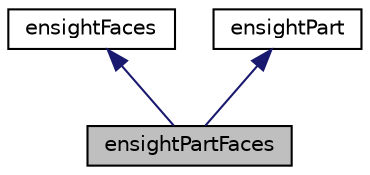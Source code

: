 digraph "ensightPartFaces"
{
  bgcolor="transparent";
  edge [fontname="Helvetica",fontsize="10",labelfontname="Helvetica",labelfontsize="10"];
  node [fontname="Helvetica",fontsize="10",shape=record];
  Node1 [label="ensightPartFaces",height=0.2,width=0.4,color="black", fillcolor="grey75", style="filled" fontcolor="black"];
  Node2 -> Node1 [dir="back",color="midnightblue",fontsize="10",style="solid",fontname="Helvetica"];
  Node2 [label="ensightFaces",height=0.2,width=0.4,color="black",URL="$classFoam_1_1ensightFaces.html",tooltip="Sorting/classification of faces (2D) into corresponding ensight types. "];
  Node3 -> Node1 [dir="back",color="midnightblue",fontsize="10",style="solid",fontname="Helvetica"];
  Node3 [label="ensightPart",height=0.2,width=0.4,color="black",URL="$classFoam_1_1ensightPart.html",tooltip="Base class for ensightPartCells and ensightPartFaces. "];
}
